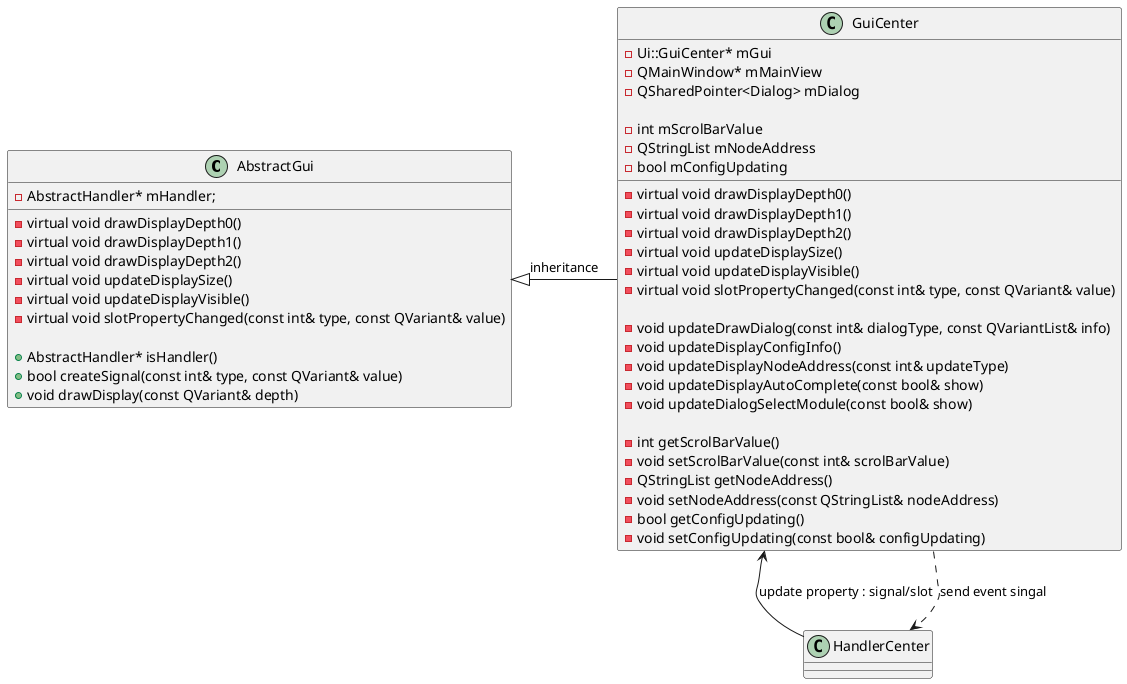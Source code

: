 @startuml

' AbstractGui 클래스 정의
class AbstractGui {
    -virtual void drawDisplayDepth0()
    -virtual void drawDisplayDepth1()
    -virtual void drawDisplayDepth2()
    -virtual void updateDisplaySize()
    -virtual void updateDisplayVisible()
    -virtual void slotPropertyChanged(const int& type, const QVariant& value)

    +AbstractHandler* isHandler()
    +bool createSignal(const int& type, const QVariant& value)
    +void drawDisplay(const QVariant& depth)

    -AbstractHandler* mHandler;
}

' GuiCenter 클래스 정의
class GuiCenter {
    -virtual void drawDisplayDepth0()
    -virtual void drawDisplayDepth1()
    -virtual void drawDisplayDepth2()
    -virtual void updateDisplaySize()
    -virtual void updateDisplayVisible()
    -virtual void slotPropertyChanged(const int& type, const QVariant& value)

    -void updateDrawDialog(const int& dialogType, const QVariantList& info)
    -void updateDisplayConfigInfo()
    -void updateDisplayNodeAddress(const int& updateType)
    -void updateDisplayAutoComplete(const bool& show)
    -void updateDialogSelectModule(const bool& show)

    -int getScrolBarValue()
    -void setScrolBarValue(const int& scrolBarValue)
    -QStringList getNodeAddress()
    -void setNodeAddress(const QStringList& nodeAddress)
    -bool getConfigUpdating()
    -void setConfigUpdating(const bool& configUpdating)

    -Ui::GuiCenter* mGui
    -QMainWindow* mMainView
    -QSharedPointer<Dialog> mDialog

    -int mScrolBarValue
    -QStringList mNodeAddress
    -bool mConfigUpdating
}


' 클래스 간의 관계 정의
AbstractGui <|- GuiCenter : inheritance
GuiCenter <-- HandlerCenter : update property : signal/slot
GuiCenter ..> HandlerCenter : send event singal

@enduml
